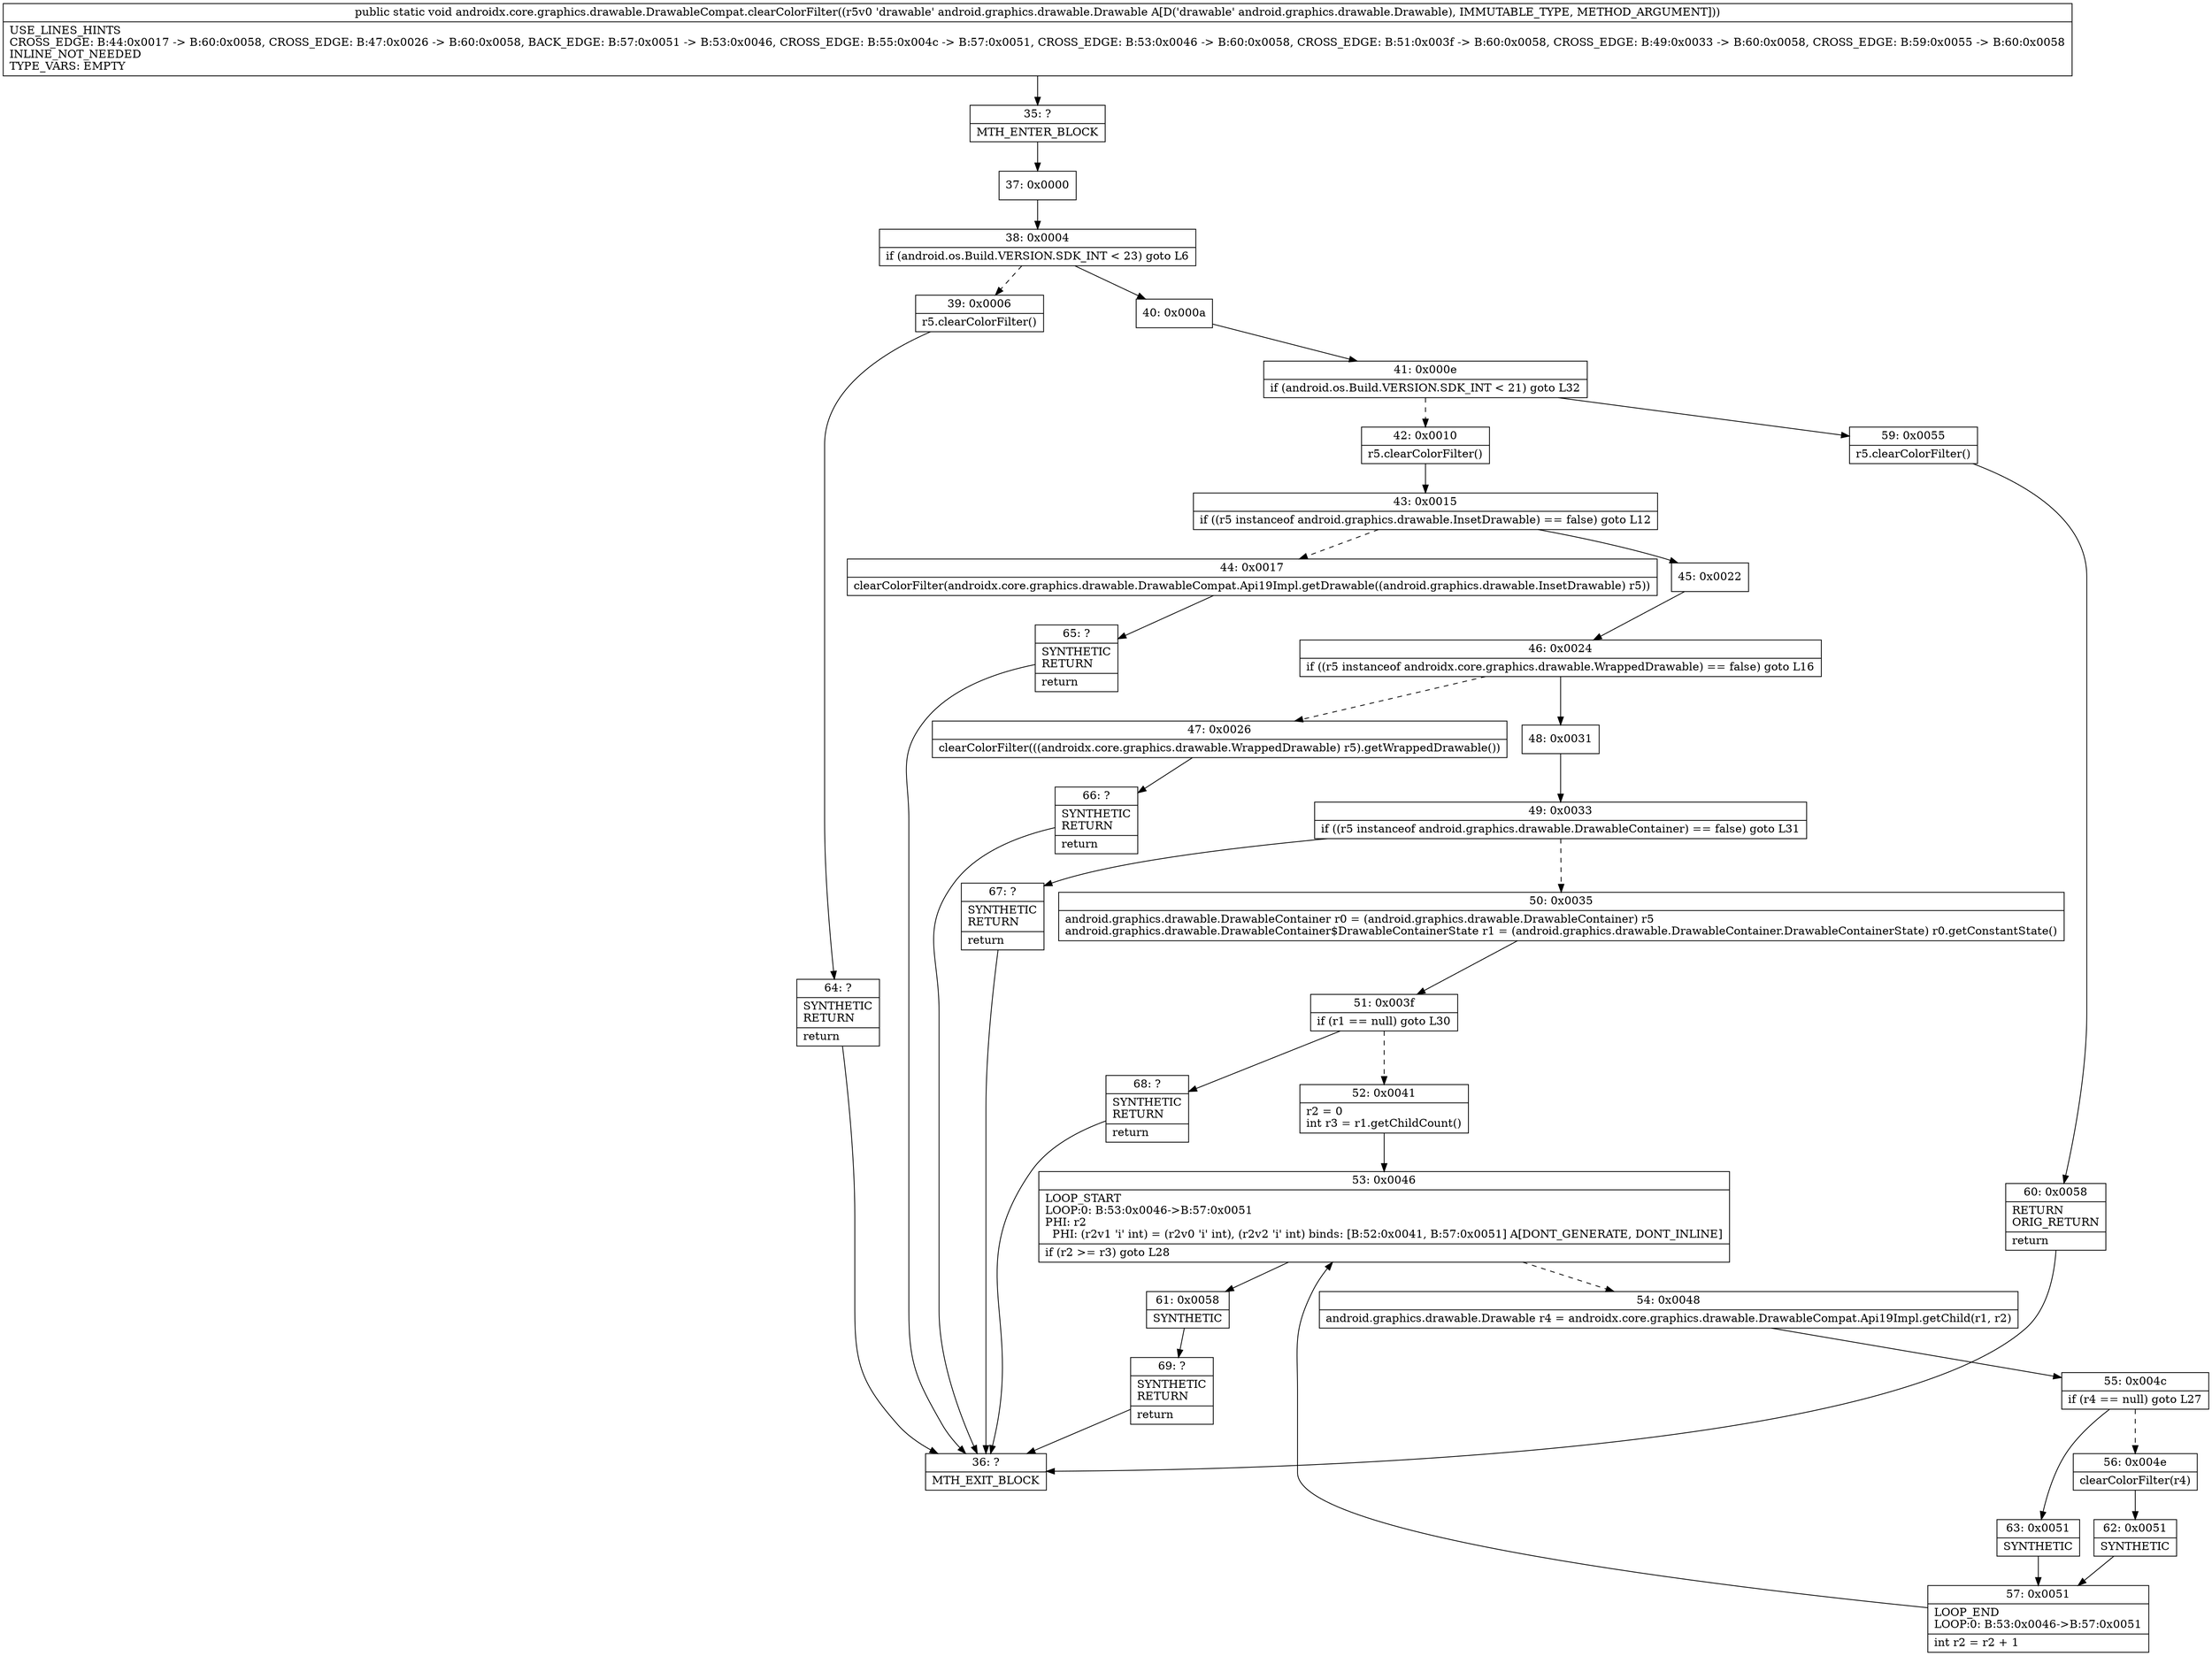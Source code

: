 digraph "CFG forandroidx.core.graphics.drawable.DrawableCompat.clearColorFilter(Landroid\/graphics\/drawable\/Drawable;)V" {
Node_35 [shape=record,label="{35\:\ ?|MTH_ENTER_BLOCK\l}"];
Node_37 [shape=record,label="{37\:\ 0x0000}"];
Node_38 [shape=record,label="{38\:\ 0x0004|if (android.os.Build.VERSION.SDK_INT \< 23) goto L6\l}"];
Node_39 [shape=record,label="{39\:\ 0x0006|r5.clearColorFilter()\l}"];
Node_64 [shape=record,label="{64\:\ ?|SYNTHETIC\lRETURN\l|return\l}"];
Node_36 [shape=record,label="{36\:\ ?|MTH_EXIT_BLOCK\l}"];
Node_40 [shape=record,label="{40\:\ 0x000a}"];
Node_41 [shape=record,label="{41\:\ 0x000e|if (android.os.Build.VERSION.SDK_INT \< 21) goto L32\l}"];
Node_42 [shape=record,label="{42\:\ 0x0010|r5.clearColorFilter()\l}"];
Node_43 [shape=record,label="{43\:\ 0x0015|if ((r5 instanceof android.graphics.drawable.InsetDrawable) == false) goto L12\l}"];
Node_44 [shape=record,label="{44\:\ 0x0017|clearColorFilter(androidx.core.graphics.drawable.DrawableCompat.Api19Impl.getDrawable((android.graphics.drawable.InsetDrawable) r5))\l}"];
Node_65 [shape=record,label="{65\:\ ?|SYNTHETIC\lRETURN\l|return\l}"];
Node_45 [shape=record,label="{45\:\ 0x0022}"];
Node_46 [shape=record,label="{46\:\ 0x0024|if ((r5 instanceof androidx.core.graphics.drawable.WrappedDrawable) == false) goto L16\l}"];
Node_47 [shape=record,label="{47\:\ 0x0026|clearColorFilter(((androidx.core.graphics.drawable.WrappedDrawable) r5).getWrappedDrawable())\l}"];
Node_66 [shape=record,label="{66\:\ ?|SYNTHETIC\lRETURN\l|return\l}"];
Node_48 [shape=record,label="{48\:\ 0x0031}"];
Node_49 [shape=record,label="{49\:\ 0x0033|if ((r5 instanceof android.graphics.drawable.DrawableContainer) == false) goto L31\l}"];
Node_50 [shape=record,label="{50\:\ 0x0035|android.graphics.drawable.DrawableContainer r0 = (android.graphics.drawable.DrawableContainer) r5\landroid.graphics.drawable.DrawableContainer$DrawableContainerState r1 = (android.graphics.drawable.DrawableContainer.DrawableContainerState) r0.getConstantState()\l}"];
Node_51 [shape=record,label="{51\:\ 0x003f|if (r1 == null) goto L30\l}"];
Node_52 [shape=record,label="{52\:\ 0x0041|r2 = 0\lint r3 = r1.getChildCount()\l}"];
Node_53 [shape=record,label="{53\:\ 0x0046|LOOP_START\lLOOP:0: B:53:0x0046\-\>B:57:0x0051\lPHI: r2 \l  PHI: (r2v1 'i' int) = (r2v0 'i' int), (r2v2 'i' int) binds: [B:52:0x0041, B:57:0x0051] A[DONT_GENERATE, DONT_INLINE]\l|if (r2 \>= r3) goto L28\l}"];
Node_54 [shape=record,label="{54\:\ 0x0048|android.graphics.drawable.Drawable r4 = androidx.core.graphics.drawable.DrawableCompat.Api19Impl.getChild(r1, r2)\l}"];
Node_55 [shape=record,label="{55\:\ 0x004c|if (r4 == null) goto L27\l}"];
Node_56 [shape=record,label="{56\:\ 0x004e|clearColorFilter(r4)\l}"];
Node_62 [shape=record,label="{62\:\ 0x0051|SYNTHETIC\l}"];
Node_57 [shape=record,label="{57\:\ 0x0051|LOOP_END\lLOOP:0: B:53:0x0046\-\>B:57:0x0051\l|int r2 = r2 + 1\l}"];
Node_63 [shape=record,label="{63\:\ 0x0051|SYNTHETIC\l}"];
Node_61 [shape=record,label="{61\:\ 0x0058|SYNTHETIC\l}"];
Node_69 [shape=record,label="{69\:\ ?|SYNTHETIC\lRETURN\l|return\l}"];
Node_68 [shape=record,label="{68\:\ ?|SYNTHETIC\lRETURN\l|return\l}"];
Node_67 [shape=record,label="{67\:\ ?|SYNTHETIC\lRETURN\l|return\l}"];
Node_59 [shape=record,label="{59\:\ 0x0055|r5.clearColorFilter()\l}"];
Node_60 [shape=record,label="{60\:\ 0x0058|RETURN\lORIG_RETURN\l|return\l}"];
MethodNode[shape=record,label="{public static void androidx.core.graphics.drawable.DrawableCompat.clearColorFilter((r5v0 'drawable' android.graphics.drawable.Drawable A[D('drawable' android.graphics.drawable.Drawable), IMMUTABLE_TYPE, METHOD_ARGUMENT]))  | USE_LINES_HINTS\lCROSS_EDGE: B:44:0x0017 \-\> B:60:0x0058, CROSS_EDGE: B:47:0x0026 \-\> B:60:0x0058, BACK_EDGE: B:57:0x0051 \-\> B:53:0x0046, CROSS_EDGE: B:55:0x004c \-\> B:57:0x0051, CROSS_EDGE: B:53:0x0046 \-\> B:60:0x0058, CROSS_EDGE: B:51:0x003f \-\> B:60:0x0058, CROSS_EDGE: B:49:0x0033 \-\> B:60:0x0058, CROSS_EDGE: B:59:0x0055 \-\> B:60:0x0058\lINLINE_NOT_NEEDED\lTYPE_VARS: EMPTY\l}"];
MethodNode -> Node_35;Node_35 -> Node_37;
Node_37 -> Node_38;
Node_38 -> Node_39[style=dashed];
Node_38 -> Node_40;
Node_39 -> Node_64;
Node_64 -> Node_36;
Node_40 -> Node_41;
Node_41 -> Node_42[style=dashed];
Node_41 -> Node_59;
Node_42 -> Node_43;
Node_43 -> Node_44[style=dashed];
Node_43 -> Node_45;
Node_44 -> Node_65;
Node_65 -> Node_36;
Node_45 -> Node_46;
Node_46 -> Node_47[style=dashed];
Node_46 -> Node_48;
Node_47 -> Node_66;
Node_66 -> Node_36;
Node_48 -> Node_49;
Node_49 -> Node_50[style=dashed];
Node_49 -> Node_67;
Node_50 -> Node_51;
Node_51 -> Node_52[style=dashed];
Node_51 -> Node_68;
Node_52 -> Node_53;
Node_53 -> Node_54[style=dashed];
Node_53 -> Node_61;
Node_54 -> Node_55;
Node_55 -> Node_56[style=dashed];
Node_55 -> Node_63;
Node_56 -> Node_62;
Node_62 -> Node_57;
Node_57 -> Node_53;
Node_63 -> Node_57;
Node_61 -> Node_69;
Node_69 -> Node_36;
Node_68 -> Node_36;
Node_67 -> Node_36;
Node_59 -> Node_60;
Node_60 -> Node_36;
}


